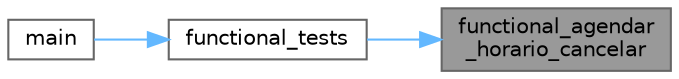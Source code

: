 digraph "functional_agendar_horario_cancelar"
{
 // LATEX_PDF_SIZE
  bgcolor="transparent";
  edge [fontname=Helvetica,fontsize=10,labelfontname=Helvetica,labelfontsize=10];
  node [fontname=Helvetica,fontsize=10,shape=box,height=0.2,width=0.4];
  rankdir="RL";
  Node1 [id="Node000001",label="functional_agendar\l_horario_cancelar",height=0.2,width=0.4,color="gray40", fillcolor="grey60", style="filled", fontcolor="black",tooltip=" "];
  Node1 -> Node2 [id="edge1_Node000001_Node000002",dir="back",color="steelblue1",style="solid",tooltip=" "];
  Node2 [id="Node000002",label="functional_tests",height=0.2,width=0.4,color="grey40", fillcolor="white", style="filled",URL="$functional__tests_8cpp.html#ac66c0c95899deebf8facb8a3b93eb06e",tooltip=" "];
  Node2 -> Node3 [id="edge2_Node000002_Node000003",dir="back",color="steelblue1",style="solid",tooltip=" "];
  Node3 [id="Node000003",label="main",height=0.2,width=0.4,color="grey40", fillcolor="white", style="filled",URL="$test_2functional_2main_8cpp.html#ae66f6b31b5ad750f1fe042a706a4e3d4",tooltip=" "];
}
